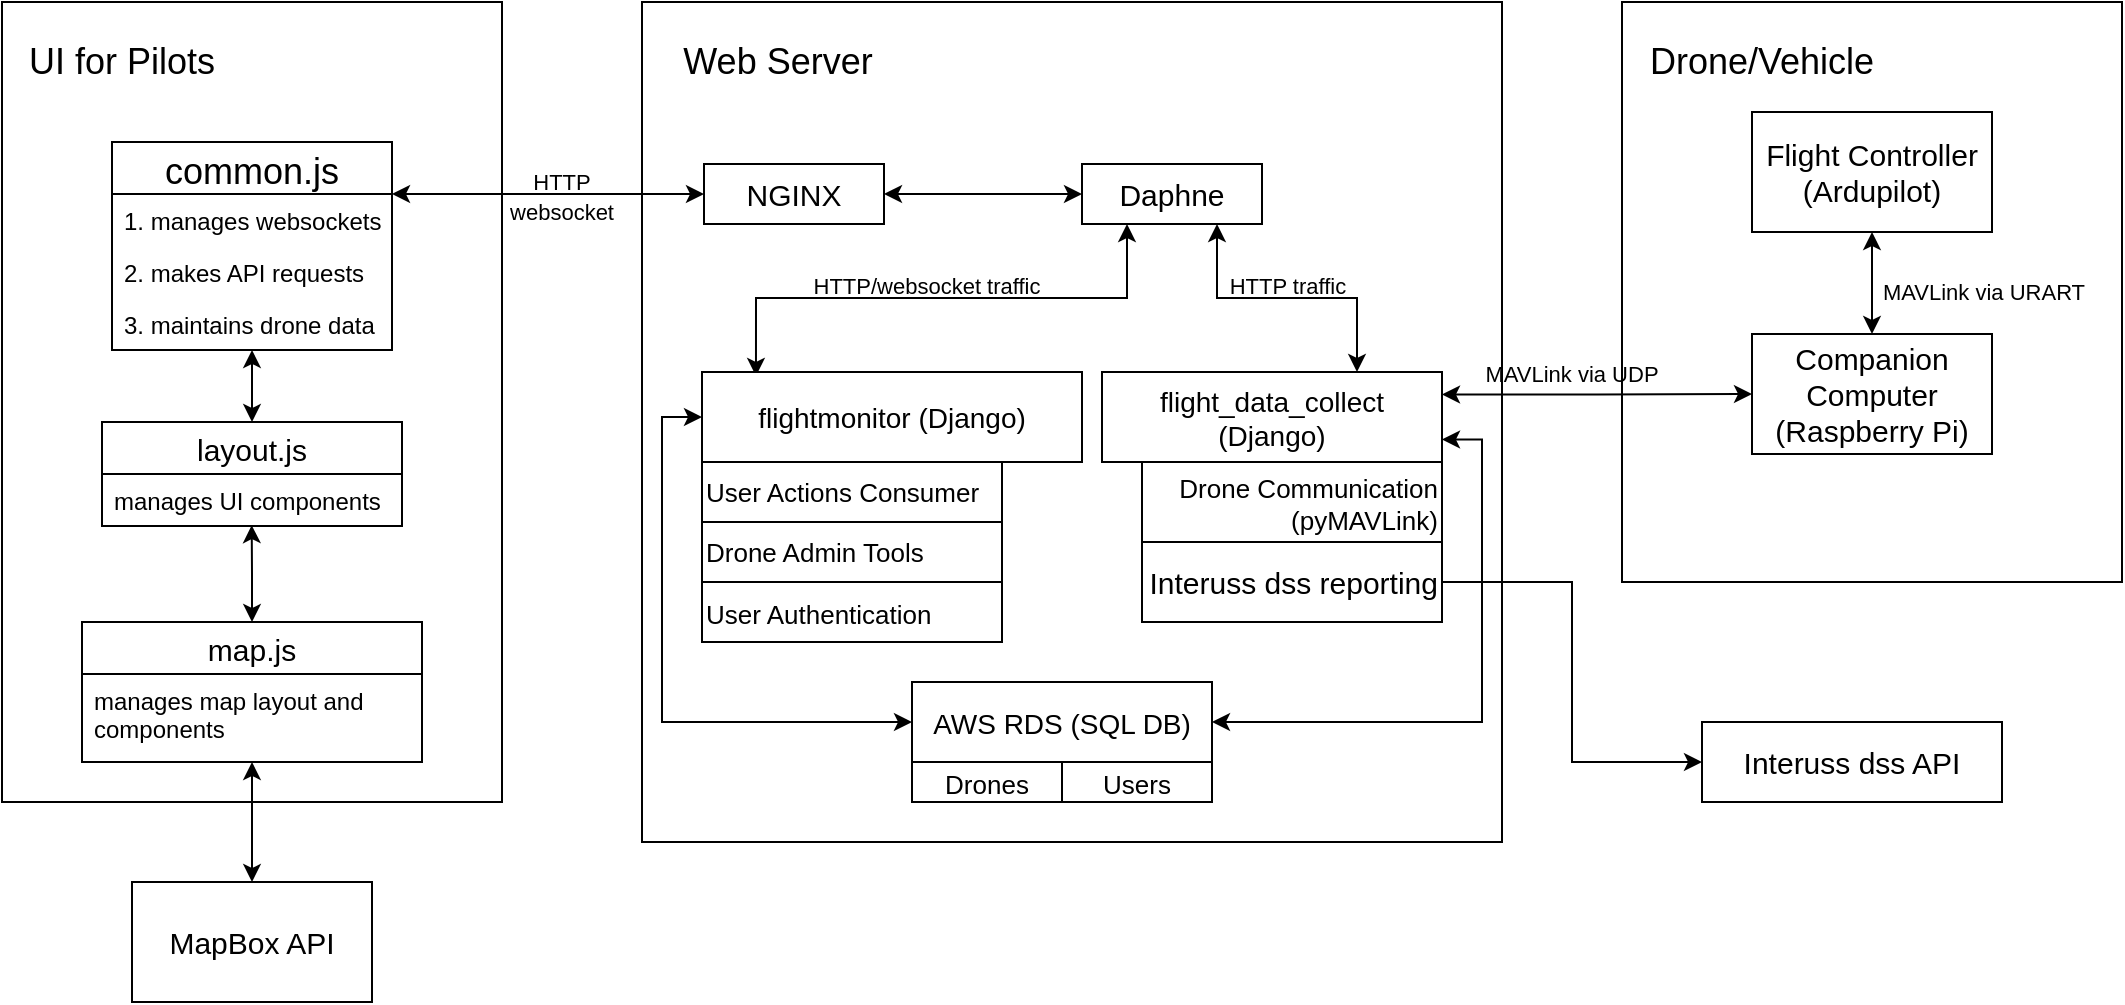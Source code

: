 <mxfile version="13.4.7" type="device"><diagram id="s5uzWr1bxF1ozRswG1zU" name="Page-1"><mxGraphModel dx="1368" dy="747" grid="1" gridSize="10" guides="1" tooltips="1" connect="1" arrows="1" fold="1" page="1" pageScale="1" pageWidth="1400" pageHeight="850" math="0" shadow="0"><root><mxCell id="0"/><mxCell id="1" parent="0"/><mxCell id="ZZ2Fr3PW0lMxsId-HMLA-1" value="" style="rounded=0;whiteSpace=wrap;html=1;" vertex="1" parent="1"><mxGeometry x="80" y="40" width="250" height="400" as="geometry"/></mxCell><mxCell id="ZZ2Fr3PW0lMxsId-HMLA-2" value="" style="rounded=0;whiteSpace=wrap;html=1;" vertex="1" parent="1"><mxGeometry x="400" y="40" width="430" height="420" as="geometry"/></mxCell><mxCell id="ZZ2Fr3PW0lMxsId-HMLA-3" value="" style="rounded=0;whiteSpace=wrap;html=1;" vertex="1" parent="1"><mxGeometry x="890" y="40" width="250" height="290" as="geometry"/></mxCell><mxCell id="ZZ2Fr3PW0lMxsId-HMLA-4" value="Web Server" style="text;html=1;strokeColor=none;fillColor=none;align=center;verticalAlign=middle;whiteSpace=wrap;rounded=0;fontSize=18;" vertex="1" parent="1"><mxGeometry x="418" y="60" width="100" height="20" as="geometry"/></mxCell><mxCell id="ZZ2Fr3PW0lMxsId-HMLA-5" value="Drone/Vehicle" style="text;html=1;strokeColor=none;fillColor=none;align=center;verticalAlign=middle;whiteSpace=wrap;rounded=0;fontSize=18;" vertex="1" parent="1"><mxGeometry x="900" y="60" width="120" height="20" as="geometry"/></mxCell><mxCell id="ZZ2Fr3PW0lMxsId-HMLA-6" value="UI for Pilots" style="text;html=1;strokeColor=none;fillColor=none;align=center;verticalAlign=middle;whiteSpace=wrap;rounded=0;fontSize=18;" vertex="1" parent="1"><mxGeometry x="90" y="60" width="100" height="20" as="geometry"/></mxCell><mxCell id="ZZ2Fr3PW0lMxsId-HMLA-16" value="&lt;font style=&quot;font-size: 11px&quot;&gt;HTTP&lt;/font&gt;" style="text;html=1;strokeColor=none;fillColor=none;align=center;verticalAlign=middle;whiteSpace=wrap;rounded=0;fontSize=10;" vertex="1" parent="1"><mxGeometry x="340" y="120" width="40" height="20" as="geometry"/></mxCell><mxCell id="ZZ2Fr3PW0lMxsId-HMLA-17" value="&lt;font style=&quot;font-size: 11px&quot;&gt;websocket&lt;/font&gt;" style="text;html=1;strokeColor=none;fillColor=none;align=center;verticalAlign=middle;whiteSpace=wrap;rounded=0;fontSize=10;" vertex="1" parent="1"><mxGeometry x="335" y="135" width="50" height="20" as="geometry"/></mxCell><mxCell id="ZZ2Fr3PW0lMxsId-HMLA-31" style="edgeStyle=orthogonalEdgeStyle;rounded=0;orthogonalLoop=1;jettySize=auto;html=1;exitX=1;exitY=0.25;exitDx=0;exitDy=0;entryX=0;entryY=0.5;entryDx=0;entryDy=0;startArrow=classic;startFill=1;fontSize=15;" edge="1" parent="1" source="ZZ2Fr3PW0lMxsId-HMLA-9" target="ZZ2Fr3PW0lMxsId-HMLA-30"><mxGeometry relative="1" as="geometry"/></mxCell><mxCell id="ZZ2Fr3PW0lMxsId-HMLA-9" value="common.js" style="swimlane;fontStyle=0;childLayout=stackLayout;horizontal=1;startSize=26;fillColor=none;horizontalStack=0;resizeParent=1;resizeParentMax=0;resizeLast=0;collapsible=1;marginBottom=0;fontSize=18;" vertex="1" parent="1"><mxGeometry x="135" y="110" width="140" height="104" as="geometry"/></mxCell><mxCell id="ZZ2Fr3PW0lMxsId-HMLA-10" value="1. manages websockets" style="text;strokeColor=none;fillColor=none;align=left;verticalAlign=top;spacingLeft=4;spacingRight=4;overflow=hidden;rotatable=0;points=[[0,0.5],[1,0.5]];portConstraint=eastwest;" vertex="1" parent="ZZ2Fr3PW0lMxsId-HMLA-9"><mxGeometry y="26" width="140" height="26" as="geometry"/></mxCell><mxCell id="ZZ2Fr3PW0lMxsId-HMLA-11" value="2. makes API requests" style="text;strokeColor=none;fillColor=none;align=left;verticalAlign=top;spacingLeft=4;spacingRight=4;overflow=hidden;rotatable=0;points=[[0,0.5],[1,0.5]];portConstraint=eastwest;" vertex="1" parent="ZZ2Fr3PW0lMxsId-HMLA-9"><mxGeometry y="52" width="140" height="26" as="geometry"/></mxCell><mxCell id="ZZ2Fr3PW0lMxsId-HMLA-12" value="3. maintains drone data" style="text;strokeColor=none;fillColor=none;align=left;verticalAlign=top;spacingLeft=4;spacingRight=4;overflow=hidden;rotatable=0;points=[[0,0.5],[1,0.5]];portConstraint=eastwest;" vertex="1" parent="ZZ2Fr3PW0lMxsId-HMLA-9"><mxGeometry y="78" width="140" height="26" as="geometry"/></mxCell><mxCell id="ZZ2Fr3PW0lMxsId-HMLA-25" style="edgeStyle=orthogonalEdgeStyle;rounded=0;orthogonalLoop=1;jettySize=auto;html=1;exitX=0.5;exitY=0;exitDx=0;exitDy=0;entryX=0.5;entryY=1;entryDx=0;entryDy=0;fontSize=15;startArrow=classic;startFill=1;" edge="1" parent="1" source="ZZ2Fr3PW0lMxsId-HMLA-18" target="ZZ2Fr3PW0lMxsId-HMLA-9"><mxGeometry relative="1" as="geometry"/></mxCell><mxCell id="ZZ2Fr3PW0lMxsId-HMLA-26" style="edgeStyle=orthogonalEdgeStyle;rounded=0;orthogonalLoop=1;jettySize=auto;html=1;exitX=0.5;exitY=0;exitDx=0;exitDy=0;entryX=0.499;entryY=0.984;entryDx=0;entryDy=0;entryPerimeter=0;startArrow=classic;startFill=1;fontSize=15;" edge="1" parent="1" source="ZZ2Fr3PW0lMxsId-HMLA-22" target="ZZ2Fr3PW0lMxsId-HMLA-19"><mxGeometry relative="1" as="geometry"><Array as="points"><mxPoint x="205" y="326"/><mxPoint x="205" y="326"/></Array></mxGeometry></mxCell><mxCell id="ZZ2Fr3PW0lMxsId-HMLA-22" value="map.js" style="swimlane;fontStyle=0;childLayout=stackLayout;horizontal=1;startSize=26;fillColor=none;horizontalStack=0;resizeParent=1;resizeParentMax=0;resizeLast=0;collapsible=1;marginBottom=0;fontSize=15;" vertex="1" parent="1"><mxGeometry x="120" y="350" width="170" height="70" as="geometry"/></mxCell><mxCell id="ZZ2Fr3PW0lMxsId-HMLA-23" value="manages map layout and &#xA;components" style="text;strokeColor=none;fillColor=none;align=left;verticalAlign=top;spacingLeft=4;spacingRight=4;overflow=hidden;rotatable=0;points=[[0,0.5],[1,0.5]];portConstraint=eastwest;" vertex="1" parent="ZZ2Fr3PW0lMxsId-HMLA-22"><mxGeometry y="26" width="170" height="44" as="geometry"/></mxCell><mxCell id="ZZ2Fr3PW0lMxsId-HMLA-18" value="layout.js" style="swimlane;fontStyle=0;childLayout=stackLayout;horizontal=1;startSize=26;fillColor=none;horizontalStack=0;resizeParent=1;resizeParentMax=0;resizeLast=0;collapsible=1;marginBottom=0;fontSize=15;" vertex="1" parent="1"><mxGeometry x="130" y="250" width="150" height="52" as="geometry"/></mxCell><mxCell id="ZZ2Fr3PW0lMxsId-HMLA-19" value="manages UI components" style="text;strokeColor=none;fillColor=none;align=left;verticalAlign=top;spacingLeft=4;spacingRight=4;overflow=hidden;rotatable=0;points=[[0,0.5],[1,0.5]];portConstraint=eastwest;" vertex="1" parent="ZZ2Fr3PW0lMxsId-HMLA-18"><mxGeometry y="26" width="150" height="26" as="geometry"/></mxCell><mxCell id="ZZ2Fr3PW0lMxsId-HMLA-29" style="edgeStyle=orthogonalEdgeStyle;rounded=0;orthogonalLoop=1;jettySize=auto;html=1;exitX=0.5;exitY=0;exitDx=0;exitDy=0;entryX=0.5;entryY=1;entryDx=0;entryDy=0;entryPerimeter=0;startArrow=classic;startFill=1;fontSize=15;" edge="1" parent="1" source="ZZ2Fr3PW0lMxsId-HMLA-28" target="ZZ2Fr3PW0lMxsId-HMLA-23"><mxGeometry relative="1" as="geometry"/></mxCell><mxCell id="ZZ2Fr3PW0lMxsId-HMLA-28" value="MapBox API" style="rounded=0;whiteSpace=wrap;html=1;fontSize=15;" vertex="1" parent="1"><mxGeometry x="145" y="480" width="120" height="60" as="geometry"/></mxCell><mxCell id="ZZ2Fr3PW0lMxsId-HMLA-33" style="edgeStyle=orthogonalEdgeStyle;rounded=0;orthogonalLoop=1;jettySize=auto;html=1;exitX=1;exitY=0.5;exitDx=0;exitDy=0;entryX=0;entryY=0.5;entryDx=0;entryDy=0;startArrow=classic;startFill=1;fontSize=15;" edge="1" parent="1" source="ZZ2Fr3PW0lMxsId-HMLA-30" target="ZZ2Fr3PW0lMxsId-HMLA-32"><mxGeometry relative="1" as="geometry"/></mxCell><mxCell id="ZZ2Fr3PW0lMxsId-HMLA-30" value="NGINX" style="rounded=0;whiteSpace=wrap;html=1;fontSize=15;" vertex="1" parent="1"><mxGeometry x="431" y="121" width="90" height="30" as="geometry"/></mxCell><mxCell id="ZZ2Fr3PW0lMxsId-HMLA-44" style="edgeStyle=orthogonalEdgeStyle;rounded=0;orthogonalLoop=1;jettySize=auto;html=1;exitX=0.25;exitY=1;exitDx=0;exitDy=0;entryX=0.142;entryY=0.044;entryDx=0;entryDy=0;entryPerimeter=0;startArrow=classic;startFill=1;fontSize=15;" edge="1" parent="1" source="ZZ2Fr3PW0lMxsId-HMLA-32" target="ZZ2Fr3PW0lMxsId-HMLA-34"><mxGeometry relative="1" as="geometry"/></mxCell><mxCell id="ZZ2Fr3PW0lMxsId-HMLA-50" style="edgeStyle=orthogonalEdgeStyle;rounded=0;orthogonalLoop=1;jettySize=auto;html=1;exitX=0.75;exitY=1;exitDx=0;exitDy=0;entryX=0.75;entryY=0;entryDx=0;entryDy=0;startArrow=classic;startFill=1;fontSize=15;" edge="1" parent="1" source="ZZ2Fr3PW0lMxsId-HMLA-32" target="ZZ2Fr3PW0lMxsId-HMLA-35"><mxGeometry relative="1" as="geometry"/></mxCell><mxCell id="ZZ2Fr3PW0lMxsId-HMLA-32" value="Daphne" style="rounded=0;whiteSpace=wrap;html=1;fontSize=15;" vertex="1" parent="1"><mxGeometry x="620" y="121" width="90" height="30" as="geometry"/></mxCell><mxCell id="ZZ2Fr3PW0lMxsId-HMLA-49" style="edgeStyle=orthogonalEdgeStyle;rounded=0;orthogonalLoop=1;jettySize=auto;html=1;exitX=0;exitY=0.5;exitDx=0;exitDy=0;entryX=0;entryY=0.5;entryDx=0;entryDy=0;startArrow=classic;startFill=1;fontSize=15;" edge="1" parent="1" source="ZZ2Fr3PW0lMxsId-HMLA-34" target="ZZ2Fr3PW0lMxsId-HMLA-43"><mxGeometry relative="1" as="geometry"/></mxCell><mxCell id="ZZ2Fr3PW0lMxsId-HMLA-34" value="&lt;div style=&quot;font-size: 14px&quot;&gt;&lt;font style=&quot;font-size: 14px&quot;&gt;flightmonitor (Django)&lt;br&gt;&lt;/font&gt;&lt;/div&gt;" style="rounded=0;whiteSpace=wrap;html=1;fontSize=15;" vertex="1" parent="1"><mxGeometry x="430" y="225" width="190" height="45" as="geometry"/></mxCell><mxCell id="ZZ2Fr3PW0lMxsId-HMLA-60" style="edgeStyle=orthogonalEdgeStyle;rounded=0;orthogonalLoop=1;jettySize=auto;html=1;exitX=1;exitY=0.75;exitDx=0;exitDy=0;entryX=1;entryY=0.5;entryDx=0;entryDy=0;startArrow=classic;startFill=1;fontSize=15;" edge="1" parent="1" source="ZZ2Fr3PW0lMxsId-HMLA-35" target="ZZ2Fr3PW0lMxsId-HMLA-43"><mxGeometry relative="1" as="geometry"/></mxCell><mxCell id="ZZ2Fr3PW0lMxsId-HMLA-61" style="edgeStyle=orthogonalEdgeStyle;rounded=0;orthogonalLoop=1;jettySize=auto;html=1;exitX=1;exitY=0.25;exitDx=0;exitDy=0;entryX=0;entryY=0.5;entryDx=0;entryDy=0;startArrow=classic;startFill=1;fontSize=15;" edge="1" parent="1" source="ZZ2Fr3PW0lMxsId-HMLA-35" target="ZZ2Fr3PW0lMxsId-HMLA-57"><mxGeometry relative="1" as="geometry"/></mxCell><mxCell id="ZZ2Fr3PW0lMxsId-HMLA-35" value="&lt;div style=&quot;font-size: 14px&quot;&gt;&lt;font style=&quot;font-size: 14px&quot;&gt;flight_data_collect&lt;br&gt;&lt;/font&gt;&lt;/div&gt;&lt;div style=&quot;font-size: 14px&quot;&gt;&lt;font style=&quot;font-size: 14px&quot;&gt;(Django)&lt;br&gt;&lt;/font&gt;&lt;/div&gt;" style="rounded=0;whiteSpace=wrap;html=1;fontSize=15;" vertex="1" parent="1"><mxGeometry x="630" y="225" width="170" height="45" as="geometry"/></mxCell><mxCell id="ZZ2Fr3PW0lMxsId-HMLA-37" value="&lt;font style=&quot;font-size: 11px&quot;&gt;HTTP/websocket traffic&lt;br&gt;&lt;/font&gt;" style="text;html=1;strokeColor=none;fillColor=none;align=center;verticalAlign=middle;whiteSpace=wrap;rounded=0;fontSize=15;" vertex="1" parent="1"><mxGeometry x="475" y="170" width="135" height="20" as="geometry"/></mxCell><mxCell id="ZZ2Fr3PW0lMxsId-HMLA-40" value="&lt;div style=&quot;font-size: 13px&quot; align=&quot;left&quot;&gt;&lt;font style=&quot;font-size: 13px&quot;&gt;User Actions Consumer&lt;/font&gt;&lt;/div&gt;" style="rounded=0;whiteSpace=wrap;html=1;fontSize=15;align=left;" vertex="1" parent="1"><mxGeometry x="430" y="270" width="150" height="30" as="geometry"/></mxCell><mxCell id="ZZ2Fr3PW0lMxsId-HMLA-41" value="&lt;div style=&quot;font-size: 13px&quot; align=&quot;center&quot;&gt;Drone Admin Tools&lt;br&gt;&lt;/div&gt;" style="rounded=0;whiteSpace=wrap;html=1;fontSize=15;align=left;" vertex="1" parent="1"><mxGeometry x="430" y="300" width="150" height="30" as="geometry"/></mxCell><mxCell id="ZZ2Fr3PW0lMxsId-HMLA-42" value="&lt;font style=&quot;font-size: 13px&quot;&gt;User Authentication&lt;/font&gt;" style="rounded=0;whiteSpace=wrap;html=1;fontSize=15;align=left;" vertex="1" parent="1"><mxGeometry x="430" y="330" width="150" height="30" as="geometry"/></mxCell><mxCell id="ZZ2Fr3PW0lMxsId-HMLA-43" value="&lt;font style=&quot;font-size: 14px&quot;&gt;AWS RDS (SQL DB)&lt;/font&gt;" style="rounded=0;whiteSpace=wrap;html=1;fontSize=15;" vertex="1" parent="1"><mxGeometry x="535" y="380" width="150" height="40" as="geometry"/></mxCell><mxCell id="ZZ2Fr3PW0lMxsId-HMLA-45" value="&lt;div align=&quot;right&quot;&gt;&lt;font style=&quot;font-size: 13px&quot;&gt;Drone Communication&lt;/font&gt;&lt;/div&gt;&lt;div style=&quot;font-size: 13px&quot;&gt;(pyMAVLink)&lt;br&gt;&lt;/div&gt;" style="rounded=0;whiteSpace=wrap;html=1;fontSize=15;align=right;" vertex="1" parent="1"><mxGeometry x="650" y="270" width="150" height="40" as="geometry"/></mxCell><mxCell id="ZZ2Fr3PW0lMxsId-HMLA-46" value="&lt;font style=&quot;font-size: 13px&quot;&gt;Drones&lt;/font&gt;" style="rounded=0;whiteSpace=wrap;html=1;fontSize=15;" vertex="1" parent="1"><mxGeometry x="535" y="420" width="75" height="20" as="geometry"/></mxCell><mxCell id="ZZ2Fr3PW0lMxsId-HMLA-47" value="&lt;font style=&quot;font-size: 13px&quot;&gt;Users&lt;/font&gt;" style="rounded=0;whiteSpace=wrap;html=1;fontSize=15;" vertex="1" parent="1"><mxGeometry x="610" y="420" width="75" height="20" as="geometry"/></mxCell><mxCell id="ZZ2Fr3PW0lMxsId-HMLA-51" value="&lt;font style=&quot;font-size: 11px&quot;&gt;HTTP traffic&lt;br&gt;&lt;/font&gt;" style="text;html=1;strokeColor=none;fillColor=none;align=center;verticalAlign=middle;whiteSpace=wrap;rounded=0;fontSize=15;" vertex="1" parent="1"><mxGeometry x="688" y="170" width="70" height="20" as="geometry"/></mxCell><mxCell id="ZZ2Fr3PW0lMxsId-HMLA-55" style="edgeStyle=orthogonalEdgeStyle;rounded=0;orthogonalLoop=1;jettySize=auto;html=1;exitX=1;exitY=0.5;exitDx=0;exitDy=0;entryX=0;entryY=0.5;entryDx=0;entryDy=0;startArrow=none;startFill=0;fontSize=15;" edge="1" parent="1" source="ZZ2Fr3PW0lMxsId-HMLA-52" target="ZZ2Fr3PW0lMxsId-HMLA-54"><mxGeometry relative="1" as="geometry"/></mxCell><mxCell id="ZZ2Fr3PW0lMxsId-HMLA-52" value="Interuss dss reporting" style="rounded=0;whiteSpace=wrap;html=1;fontSize=15;align=right;" vertex="1" parent="1"><mxGeometry x="650" y="310" width="150" height="40" as="geometry"/></mxCell><mxCell id="ZZ2Fr3PW0lMxsId-HMLA-54" value="Interuss dss API" style="rounded=0;whiteSpace=wrap;html=1;fontSize=15;" vertex="1" parent="1"><mxGeometry x="930" y="400" width="150" height="40" as="geometry"/></mxCell><mxCell id="ZZ2Fr3PW0lMxsId-HMLA-58" style="edgeStyle=orthogonalEdgeStyle;rounded=0;orthogonalLoop=1;jettySize=auto;html=1;exitX=0.5;exitY=1;exitDx=0;exitDy=0;startArrow=classic;startFill=1;fontSize=15;" edge="1" parent="1" source="ZZ2Fr3PW0lMxsId-HMLA-56" target="ZZ2Fr3PW0lMxsId-HMLA-57"><mxGeometry relative="1" as="geometry"/></mxCell><mxCell id="ZZ2Fr3PW0lMxsId-HMLA-56" value="&lt;div&gt;Flight Controller&lt;/div&gt;&lt;div&gt;(Ardupilot)&lt;br&gt;&lt;/div&gt;" style="rounded=0;whiteSpace=wrap;html=1;fontSize=15;" vertex="1" parent="1"><mxGeometry x="955" y="95" width="120" height="60" as="geometry"/></mxCell><mxCell id="ZZ2Fr3PW0lMxsId-HMLA-57" value="&lt;div&gt;Companion Computer&lt;/div&gt;&lt;div&gt;(Raspberry Pi)&lt;br&gt;&lt;/div&gt;" style="rounded=0;whiteSpace=wrap;html=1;fontSize=15;" vertex="1" parent="1"><mxGeometry x="955" y="206" width="120" height="60" as="geometry"/></mxCell><mxCell id="ZZ2Fr3PW0lMxsId-HMLA-59" value="&lt;font style=&quot;font-size: 11px&quot;&gt;MAVLink via URART&lt;br&gt;&lt;/font&gt;" style="text;html=1;strokeColor=none;fillColor=none;align=center;verticalAlign=middle;whiteSpace=wrap;rounded=0;fontSize=15;" vertex="1" parent="1"><mxGeometry x="1016" y="173" width="110" height="20" as="geometry"/></mxCell><mxCell id="ZZ2Fr3PW0lMxsId-HMLA-62" value="&lt;font style=&quot;font-size: 11px&quot;&gt;MAVLink via UDP&lt;br&gt;&lt;/font&gt;" style="text;html=1;strokeColor=none;fillColor=none;align=center;verticalAlign=middle;whiteSpace=wrap;rounded=0;fontSize=15;" vertex="1" parent="1"><mxGeometry x="810" y="214" width="110" height="20" as="geometry"/></mxCell></root></mxGraphModel></diagram></mxfile>